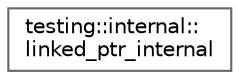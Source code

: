 digraph "Gráfico de jerarquía de clases"
{
 // LATEX_PDF_SIZE
  bgcolor="transparent";
  edge [fontname=Helvetica,fontsize=10,labelfontname=Helvetica,labelfontsize=10];
  node [fontname=Helvetica,fontsize=10,shape=box,height=0.2,width=0.4];
  rankdir="LR";
  Node0 [id="Node000000",label="testing::internal::\llinked_ptr_internal",height=0.2,width=0.4,color="grey40", fillcolor="white", style="filled",URL="$classtesting_1_1internal_1_1linked__ptr__internal.html",tooltip=" "];
}
